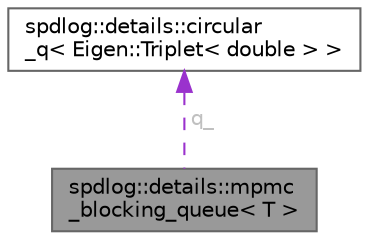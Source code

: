 digraph "spdlog::details::mpmc_blocking_queue&lt; T &gt;"
{
 // LATEX_PDF_SIZE
  bgcolor="transparent";
  edge [fontname=Helvetica,fontsize=10,labelfontname=Helvetica,labelfontsize=10];
  node [fontname=Helvetica,fontsize=10,shape=box,height=0.2,width=0.4];
  Node1 [id="Node000001",label="spdlog::details::mpmc\l_blocking_queue\< T \>",height=0.2,width=0.4,color="gray40", fillcolor="grey60", style="filled", fontcolor="black",tooltip=" "];
  Node2 -> Node1 [id="edge1_Node000001_Node000002",dir="back",color="darkorchid3",style="dashed",tooltip=" ",label=" q_",fontcolor="grey" ];
  Node2 [id="Node000002",label="spdlog::details::circular\l_q\< Eigen::Triplet\< double \> \>",height=0.2,width=0.4,color="gray40", fillcolor="white", style="filled",URL="$classspdlog_1_1details_1_1circular__q.html",tooltip=" "];
}
